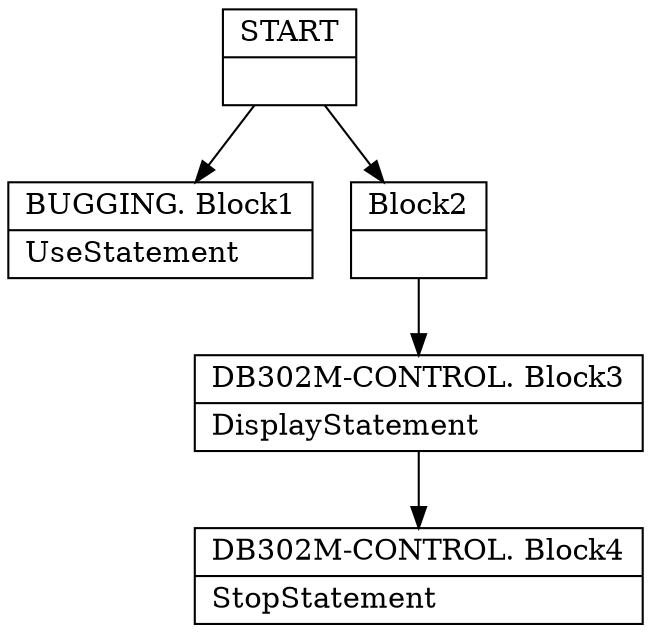 digraph Cfg {
node [
shape = "record"
]

edge [
arrowtail = "empty"
]
Block0 [
label = "{START|}"
]
Block1 [
label = "{BUGGING. Block1|UseStatement\l}"
]
Block2 [
label = "{Block2|}"
]
Block3 [
label = "{DB302M-CONTROL. Block3|DisplayStatement\l}"
]
Block4 [
label = "{DB302M-CONTROL. Block4|StopStatement\l}"
]
Block0 -> Block1
Block0 -> Block2
Block2 -> Block3
Block3 -> Block4

}
